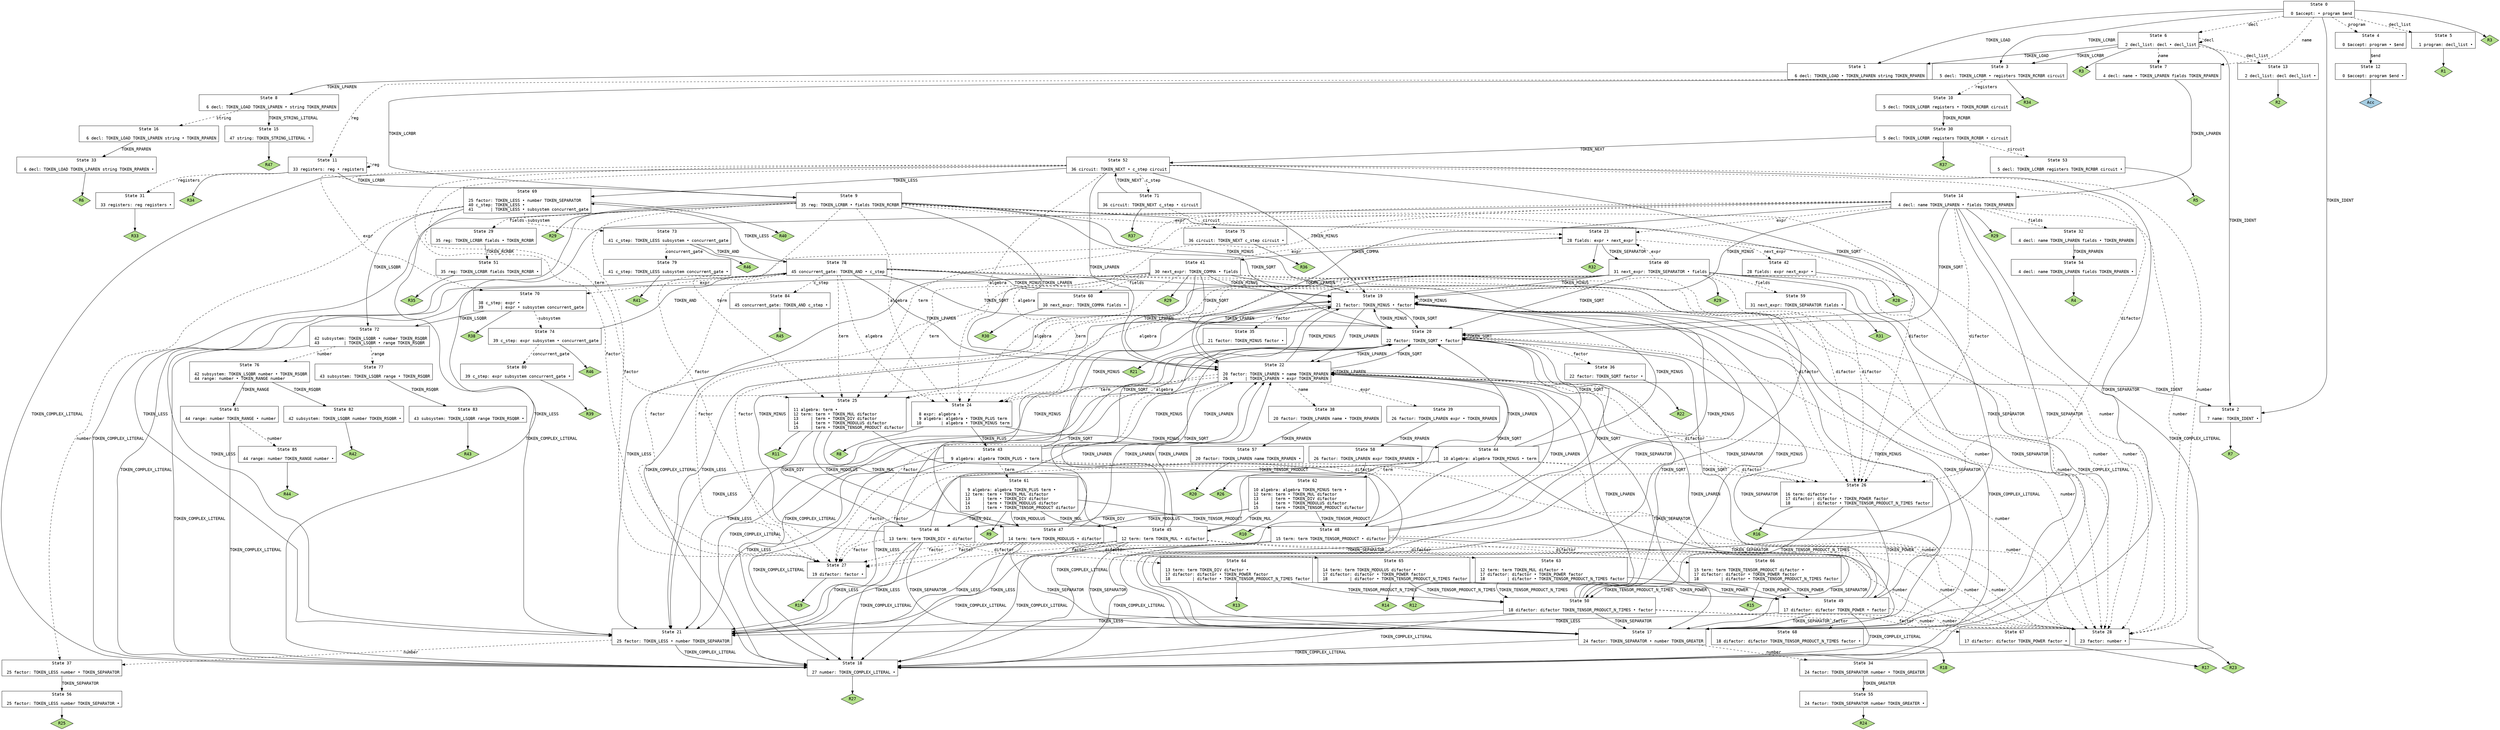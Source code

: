 // Generated by GNU Bison 3.8.2.
// Report bugs to <bug-bison@gnu.org>.
// Home page: <https://www.gnu.org/software/bison/>.

digraph "q_assembly/parser/parser.y"
{
  node [fontname = courier, shape = box, colorscheme = paired6]
  edge [fontname = courier]

  0 [label="State 0\n\l  0 $accept: • program $end\l"]
  0 -> 1 [style=solid label="TOKEN_LOAD"]
  0 -> 2 [style=solid label="TOKEN_IDENT"]
  0 -> 3 [style=solid label="TOKEN_LCRBR"]
  0 -> 4 [style=dashed label="program"]
  0 -> 5 [style=dashed label="decl_list"]
  0 -> 6 [style=dashed label="decl"]
  0 -> 7 [style=dashed label="name"]
  0 -> "0R3" [style=solid]
 "0R3" [label="R3", fillcolor=3, shape=diamond, style=filled]
  1 [label="State 1\n\l  6 decl: TOKEN_LOAD • TOKEN_LPAREN string TOKEN_RPAREN\l"]
  1 -> 8 [style=solid label="TOKEN_LPAREN"]
  2 [label="State 2\n\l  7 name: TOKEN_IDENT •\l"]
  2 -> "2R7" [style=solid]
 "2R7" [label="R7", fillcolor=3, shape=diamond, style=filled]
  3 [label="State 3\n\l  5 decl: TOKEN_LCRBR • registers TOKEN_RCRBR circuit\l"]
  3 -> 9 [style=solid label="TOKEN_LCRBR"]
  3 -> 10 [style=dashed label="registers"]
  3 -> 11 [style=dashed label="reg"]
  3 -> "3R34" [style=solid]
 "3R34" [label="R34", fillcolor=3, shape=diamond, style=filled]
  4 [label="State 4\n\l  0 $accept: program • $end\l"]
  4 -> 12 [style=solid label="$end"]
  5 [label="State 5\n\l  1 program: decl_list •\l"]
  5 -> "5R1" [style=solid]
 "5R1" [label="R1", fillcolor=3, shape=diamond, style=filled]
  6 [label="State 6\n\l  2 decl_list: decl • decl_list\l"]
  6 -> 1 [style=solid label="TOKEN_LOAD"]
  6 -> 2 [style=solid label="TOKEN_IDENT"]
  6 -> 3 [style=solid label="TOKEN_LCRBR"]
  6 -> 13 [style=dashed label="decl_list"]
  6 -> 6 [style=dashed label="decl"]
  6 -> 7 [style=dashed label="name"]
  6 -> "6R3" [style=solid]
 "6R3" [label="R3", fillcolor=3, shape=diamond, style=filled]
  7 [label="State 7\n\l  4 decl: name • TOKEN_LPAREN fields TOKEN_RPAREN\l"]
  7 -> 14 [style=solid label="TOKEN_LPAREN"]
  8 [label="State 8\n\l  6 decl: TOKEN_LOAD TOKEN_LPAREN • string TOKEN_RPAREN\l"]
  8 -> 15 [style=solid label="TOKEN_STRING_LITERAL"]
  8 -> 16 [style=dashed label="string"]
  9 [label="State 9\n\l 35 reg: TOKEN_LCRBR • fields TOKEN_RCRBR\l"]
  9 -> 17 [style=solid label="TOKEN_SEPARATOR"]
  9 -> 18 [style=solid label="TOKEN_COMPLEX_LITERAL"]
  9 -> 19 [style=solid label="TOKEN_MINUS"]
  9 -> 20 [style=solid label="TOKEN_SQRT"]
  9 -> 21 [style=solid label="TOKEN_LESS"]
  9 -> 22 [style=solid label="TOKEN_LPAREN"]
  9 -> 23 [style=dashed label="expr"]
  9 -> 24 [style=dashed label="algebra"]
  9 -> 25 [style=dashed label="term"]
  9 -> 26 [style=dashed label="difactor"]
  9 -> 27 [style=dashed label="factor"]
  9 -> 28 [style=dashed label="number"]
  9 -> 29 [style=dashed label="fields"]
  9 -> "9R29" [style=solid]
 "9R29" [label="R29", fillcolor=3, shape=diamond, style=filled]
  10 [label="State 10\n\l  5 decl: TOKEN_LCRBR registers • TOKEN_RCRBR circuit\l"]
  10 -> 30 [style=solid label="TOKEN_RCRBR"]
  11 [label="State 11\n\l 33 registers: reg • registers\l"]
  11 -> 9 [style=solid label="TOKEN_LCRBR"]
  11 -> 31 [style=dashed label="registers"]
  11 -> 11 [style=dashed label="reg"]
  11 -> "11R34" [style=solid]
 "11R34" [label="R34", fillcolor=3, shape=diamond, style=filled]
  12 [label="State 12\n\l  0 $accept: program $end •\l"]
  12 -> "12R0" [style=solid]
 "12R0" [label="Acc", fillcolor=1, shape=diamond, style=filled]
  13 [label="State 13\n\l  2 decl_list: decl decl_list •\l"]
  13 -> "13R2" [style=solid]
 "13R2" [label="R2", fillcolor=3, shape=diamond, style=filled]
  14 [label="State 14\n\l  4 decl: name TOKEN_LPAREN • fields TOKEN_RPAREN\l"]
  14 -> 17 [style=solid label="TOKEN_SEPARATOR"]
  14 -> 18 [style=solid label="TOKEN_COMPLEX_LITERAL"]
  14 -> 19 [style=solid label="TOKEN_MINUS"]
  14 -> 20 [style=solid label="TOKEN_SQRT"]
  14 -> 21 [style=solid label="TOKEN_LESS"]
  14 -> 22 [style=solid label="TOKEN_LPAREN"]
  14 -> 23 [style=dashed label="expr"]
  14 -> 24 [style=dashed label="algebra"]
  14 -> 25 [style=dashed label="term"]
  14 -> 26 [style=dashed label="difactor"]
  14 -> 27 [style=dashed label="factor"]
  14 -> 28 [style=dashed label="number"]
  14 -> 32 [style=dashed label="fields"]
  14 -> "14R29" [style=solid]
 "14R29" [label="R29", fillcolor=3, shape=diamond, style=filled]
  15 [label="State 15\n\l 47 string: TOKEN_STRING_LITERAL •\l"]
  15 -> "15R47" [style=solid]
 "15R47" [label="R47", fillcolor=3, shape=diamond, style=filled]
  16 [label="State 16\n\l  6 decl: TOKEN_LOAD TOKEN_LPAREN string • TOKEN_RPAREN\l"]
  16 -> 33 [style=solid label="TOKEN_RPAREN"]
  17 [label="State 17\n\l 24 factor: TOKEN_SEPARATOR • number TOKEN_GREATER\l"]
  17 -> 18 [style=solid label="TOKEN_COMPLEX_LITERAL"]
  17 -> 34 [style=dashed label="number"]
  18 [label="State 18\n\l 27 number: TOKEN_COMPLEX_LITERAL •\l"]
  18 -> "18R27" [style=solid]
 "18R27" [label="R27", fillcolor=3, shape=diamond, style=filled]
  19 [label="State 19\n\l 21 factor: TOKEN_MINUS • factor\l"]
  19 -> 17 [style=solid label="TOKEN_SEPARATOR"]
  19 -> 18 [style=solid label="TOKEN_COMPLEX_LITERAL"]
  19 -> 19 [style=solid label="TOKEN_MINUS"]
  19 -> 20 [style=solid label="TOKEN_SQRT"]
  19 -> 21 [style=solid label="TOKEN_LESS"]
  19 -> 22 [style=solid label="TOKEN_LPAREN"]
  19 -> 35 [style=dashed label="factor"]
  19 -> 28 [style=dashed label="number"]
  20 [label="State 20\n\l 22 factor: TOKEN_SQRT • factor\l"]
  20 -> 17 [style=solid label="TOKEN_SEPARATOR"]
  20 -> 18 [style=solid label="TOKEN_COMPLEX_LITERAL"]
  20 -> 19 [style=solid label="TOKEN_MINUS"]
  20 -> 20 [style=solid label="TOKEN_SQRT"]
  20 -> 21 [style=solid label="TOKEN_LESS"]
  20 -> 22 [style=solid label="TOKEN_LPAREN"]
  20 -> 36 [style=dashed label="factor"]
  20 -> 28 [style=dashed label="number"]
  21 [label="State 21\n\l 25 factor: TOKEN_LESS • number TOKEN_SEPARATOR\l"]
  21 -> 18 [style=solid label="TOKEN_COMPLEX_LITERAL"]
  21 -> 37 [style=dashed label="number"]
  22 [label="State 22\n\l 20 factor: TOKEN_LPAREN • name TOKEN_RPAREN\l 26       | TOKEN_LPAREN • expr TOKEN_RPAREN\l"]
  22 -> 17 [style=solid label="TOKEN_SEPARATOR"]
  22 -> 18 [style=solid label="TOKEN_COMPLEX_LITERAL"]
  22 -> 2 [style=solid label="TOKEN_IDENT"]
  22 -> 19 [style=solid label="TOKEN_MINUS"]
  22 -> 20 [style=solid label="TOKEN_SQRT"]
  22 -> 21 [style=solid label="TOKEN_LESS"]
  22 -> 22 [style=solid label="TOKEN_LPAREN"]
  22 -> 38 [style=dashed label="name"]
  22 -> 39 [style=dashed label="expr"]
  22 -> 24 [style=dashed label="algebra"]
  22 -> 25 [style=dashed label="term"]
  22 -> 26 [style=dashed label="difactor"]
  22 -> 27 [style=dashed label="factor"]
  22 -> 28 [style=dashed label="number"]
  23 [label="State 23\n\l 28 fields: expr • next_expr\l"]
  23 -> 40 [style=solid label="TOKEN_SEPARATOR"]
  23 -> 41 [style=solid label="TOKEN_COMMA"]
  23 -> 42 [style=dashed label="next_expr"]
  23 -> "23R32" [style=solid]
 "23R32" [label="R32", fillcolor=3, shape=diamond, style=filled]
  24 [label="State 24\n\l  8 expr: algebra •\l  9 algebra: algebra • TOKEN_PLUS term\l 10        | algebra • TOKEN_MINUS term\l"]
  24 -> 43 [style=solid label="TOKEN_PLUS"]
  24 -> 44 [style=solid label="TOKEN_MINUS"]
  24 -> "24R8" [style=solid]
 "24R8" [label="R8", fillcolor=3, shape=diamond, style=filled]
  25 [label="State 25\n\l 11 algebra: term •\l 12 term: term • TOKEN_MUL difactor\l 13     | term • TOKEN_DIV difactor\l 14     | term • TOKEN_MODULUS difactor\l 15     | term • TOKEN_TENSOR_PRODUCT difactor\l"]
  25 -> 45 [style=solid label="TOKEN_MUL"]
  25 -> 46 [style=solid label="TOKEN_DIV"]
  25 -> 47 [style=solid label="TOKEN_MODULUS"]
  25 -> 48 [style=solid label="TOKEN_TENSOR_PRODUCT"]
  25 -> "25R11" [style=solid]
 "25R11" [label="R11", fillcolor=3, shape=diamond, style=filled]
  26 [label="State 26\n\l 16 term: difactor •\l 17 difactor: difactor • TOKEN_POWER factor\l 18         | difactor • TOKEN_TENSOR_PRODUCT_N_TIMES factor\l"]
  26 -> 49 [style=solid label="TOKEN_POWER"]
  26 -> 50 [style=solid label="TOKEN_TENSOR_PRODUCT_N_TIMES"]
  26 -> "26R16" [style=solid]
 "26R16" [label="R16", fillcolor=3, shape=diamond, style=filled]
  27 [label="State 27\n\l 19 difactor: factor •\l"]
  27 -> "27R19" [style=solid]
 "27R19" [label="R19", fillcolor=3, shape=diamond, style=filled]
  28 [label="State 28\n\l 23 factor: number •\l"]
  28 -> "28R23" [style=solid]
 "28R23" [label="R23", fillcolor=3, shape=diamond, style=filled]
  29 [label="State 29\n\l 35 reg: TOKEN_LCRBR fields • TOKEN_RCRBR\l"]
  29 -> 51 [style=solid label="TOKEN_RCRBR"]
  30 [label="State 30\n\l  5 decl: TOKEN_LCRBR registers TOKEN_RCRBR • circuit\l"]
  30 -> 52 [style=solid label="TOKEN_NEXT"]
  30 -> 53 [style=dashed label="circuit"]
  30 -> "30R37" [style=solid]
 "30R37" [label="R37", fillcolor=3, shape=diamond, style=filled]
  31 [label="State 31\n\l 33 registers: reg registers •\l"]
  31 -> "31R33" [style=solid]
 "31R33" [label="R33", fillcolor=3, shape=diamond, style=filled]
  32 [label="State 32\n\l  4 decl: name TOKEN_LPAREN fields • TOKEN_RPAREN\l"]
  32 -> 54 [style=solid label="TOKEN_RPAREN"]
  33 [label="State 33\n\l  6 decl: TOKEN_LOAD TOKEN_LPAREN string TOKEN_RPAREN •\l"]
  33 -> "33R6" [style=solid]
 "33R6" [label="R6", fillcolor=3, shape=diamond, style=filled]
  34 [label="State 34\n\l 24 factor: TOKEN_SEPARATOR number • TOKEN_GREATER\l"]
  34 -> 55 [style=solid label="TOKEN_GREATER"]
  35 [label="State 35\n\l 21 factor: TOKEN_MINUS factor •\l"]
  35 -> "35R21" [style=solid]
 "35R21" [label="R21", fillcolor=3, shape=diamond, style=filled]
  36 [label="State 36\n\l 22 factor: TOKEN_SQRT factor •\l"]
  36 -> "36R22" [style=solid]
 "36R22" [label="R22", fillcolor=3, shape=diamond, style=filled]
  37 [label="State 37\n\l 25 factor: TOKEN_LESS number • TOKEN_SEPARATOR\l"]
  37 -> 56 [style=solid label="TOKEN_SEPARATOR"]
  38 [label="State 38\n\l 20 factor: TOKEN_LPAREN name • TOKEN_RPAREN\l"]
  38 -> 57 [style=solid label="TOKEN_RPAREN"]
  39 [label="State 39\n\l 26 factor: TOKEN_LPAREN expr • TOKEN_RPAREN\l"]
  39 -> 58 [style=solid label="TOKEN_RPAREN"]
  40 [label="State 40\n\l 31 next_expr: TOKEN_SEPARATOR • fields\l"]
  40 -> 17 [style=solid label="TOKEN_SEPARATOR"]
  40 -> 18 [style=solid label="TOKEN_COMPLEX_LITERAL"]
  40 -> 19 [style=solid label="TOKEN_MINUS"]
  40 -> 20 [style=solid label="TOKEN_SQRT"]
  40 -> 21 [style=solid label="TOKEN_LESS"]
  40 -> 22 [style=solid label="TOKEN_LPAREN"]
  40 -> 23 [style=dashed label="expr"]
  40 -> 24 [style=dashed label="algebra"]
  40 -> 25 [style=dashed label="term"]
  40 -> 26 [style=dashed label="difactor"]
  40 -> 27 [style=dashed label="factor"]
  40 -> 28 [style=dashed label="number"]
  40 -> 59 [style=dashed label="fields"]
  40 -> "40R29" [style=solid]
 "40R29" [label="R29", fillcolor=3, shape=diamond, style=filled]
  41 [label="State 41\n\l 30 next_expr: TOKEN_COMMA • fields\l"]
  41 -> 17 [style=solid label="TOKEN_SEPARATOR"]
  41 -> 18 [style=solid label="TOKEN_COMPLEX_LITERAL"]
  41 -> 19 [style=solid label="TOKEN_MINUS"]
  41 -> 20 [style=solid label="TOKEN_SQRT"]
  41 -> 21 [style=solid label="TOKEN_LESS"]
  41 -> 22 [style=solid label="TOKEN_LPAREN"]
  41 -> 23 [style=dashed label="expr"]
  41 -> 24 [style=dashed label="algebra"]
  41 -> 25 [style=dashed label="term"]
  41 -> 26 [style=dashed label="difactor"]
  41 -> 27 [style=dashed label="factor"]
  41 -> 28 [style=dashed label="number"]
  41 -> 60 [style=dashed label="fields"]
  41 -> "41R29" [style=solid]
 "41R29" [label="R29", fillcolor=3, shape=diamond, style=filled]
  42 [label="State 42\n\l 28 fields: expr next_expr •\l"]
  42 -> "42R28" [style=solid]
 "42R28" [label="R28", fillcolor=3, shape=diamond, style=filled]
  43 [label="State 43\n\l  9 algebra: algebra TOKEN_PLUS • term\l"]
  43 -> 17 [style=solid label="TOKEN_SEPARATOR"]
  43 -> 18 [style=solid label="TOKEN_COMPLEX_LITERAL"]
  43 -> 19 [style=solid label="TOKEN_MINUS"]
  43 -> 20 [style=solid label="TOKEN_SQRT"]
  43 -> 21 [style=solid label="TOKEN_LESS"]
  43 -> 22 [style=solid label="TOKEN_LPAREN"]
  43 -> 61 [style=dashed label="term"]
  43 -> 26 [style=dashed label="difactor"]
  43 -> 27 [style=dashed label="factor"]
  43 -> 28 [style=dashed label="number"]
  44 [label="State 44\n\l 10 algebra: algebra TOKEN_MINUS • term\l"]
  44 -> 17 [style=solid label="TOKEN_SEPARATOR"]
  44 -> 18 [style=solid label="TOKEN_COMPLEX_LITERAL"]
  44 -> 19 [style=solid label="TOKEN_MINUS"]
  44 -> 20 [style=solid label="TOKEN_SQRT"]
  44 -> 21 [style=solid label="TOKEN_LESS"]
  44 -> 22 [style=solid label="TOKEN_LPAREN"]
  44 -> 62 [style=dashed label="term"]
  44 -> 26 [style=dashed label="difactor"]
  44 -> 27 [style=dashed label="factor"]
  44 -> 28 [style=dashed label="number"]
  45 [label="State 45\n\l 12 term: term TOKEN_MUL • difactor\l"]
  45 -> 17 [style=solid label="TOKEN_SEPARATOR"]
  45 -> 18 [style=solid label="TOKEN_COMPLEX_LITERAL"]
  45 -> 19 [style=solid label="TOKEN_MINUS"]
  45 -> 20 [style=solid label="TOKEN_SQRT"]
  45 -> 21 [style=solid label="TOKEN_LESS"]
  45 -> 22 [style=solid label="TOKEN_LPAREN"]
  45 -> 63 [style=dashed label="difactor"]
  45 -> 27 [style=dashed label="factor"]
  45 -> 28 [style=dashed label="number"]
  46 [label="State 46\n\l 13 term: term TOKEN_DIV • difactor\l"]
  46 -> 17 [style=solid label="TOKEN_SEPARATOR"]
  46 -> 18 [style=solid label="TOKEN_COMPLEX_LITERAL"]
  46 -> 19 [style=solid label="TOKEN_MINUS"]
  46 -> 20 [style=solid label="TOKEN_SQRT"]
  46 -> 21 [style=solid label="TOKEN_LESS"]
  46 -> 22 [style=solid label="TOKEN_LPAREN"]
  46 -> 64 [style=dashed label="difactor"]
  46 -> 27 [style=dashed label="factor"]
  46 -> 28 [style=dashed label="number"]
  47 [label="State 47\n\l 14 term: term TOKEN_MODULUS • difactor\l"]
  47 -> 17 [style=solid label="TOKEN_SEPARATOR"]
  47 -> 18 [style=solid label="TOKEN_COMPLEX_LITERAL"]
  47 -> 19 [style=solid label="TOKEN_MINUS"]
  47 -> 20 [style=solid label="TOKEN_SQRT"]
  47 -> 21 [style=solid label="TOKEN_LESS"]
  47 -> 22 [style=solid label="TOKEN_LPAREN"]
  47 -> 65 [style=dashed label="difactor"]
  47 -> 27 [style=dashed label="factor"]
  47 -> 28 [style=dashed label="number"]
  48 [label="State 48\n\l 15 term: term TOKEN_TENSOR_PRODUCT • difactor\l"]
  48 -> 17 [style=solid label="TOKEN_SEPARATOR"]
  48 -> 18 [style=solid label="TOKEN_COMPLEX_LITERAL"]
  48 -> 19 [style=solid label="TOKEN_MINUS"]
  48 -> 20 [style=solid label="TOKEN_SQRT"]
  48 -> 21 [style=solid label="TOKEN_LESS"]
  48 -> 22 [style=solid label="TOKEN_LPAREN"]
  48 -> 66 [style=dashed label="difactor"]
  48 -> 27 [style=dashed label="factor"]
  48 -> 28 [style=dashed label="number"]
  49 [label="State 49\n\l 17 difactor: difactor TOKEN_POWER • factor\l"]
  49 -> 17 [style=solid label="TOKEN_SEPARATOR"]
  49 -> 18 [style=solid label="TOKEN_COMPLEX_LITERAL"]
  49 -> 19 [style=solid label="TOKEN_MINUS"]
  49 -> 20 [style=solid label="TOKEN_SQRT"]
  49 -> 21 [style=solid label="TOKEN_LESS"]
  49 -> 22 [style=solid label="TOKEN_LPAREN"]
  49 -> 67 [style=dashed label="factor"]
  49 -> 28 [style=dashed label="number"]
  50 [label="State 50\n\l 18 difactor: difactor TOKEN_TENSOR_PRODUCT_N_TIMES • factor\l"]
  50 -> 17 [style=solid label="TOKEN_SEPARATOR"]
  50 -> 18 [style=solid label="TOKEN_COMPLEX_LITERAL"]
  50 -> 19 [style=solid label="TOKEN_MINUS"]
  50 -> 20 [style=solid label="TOKEN_SQRT"]
  50 -> 21 [style=solid label="TOKEN_LESS"]
  50 -> 22 [style=solid label="TOKEN_LPAREN"]
  50 -> 68 [style=dashed label="factor"]
  50 -> 28 [style=dashed label="number"]
  51 [label="State 51\n\l 35 reg: TOKEN_LCRBR fields TOKEN_RCRBR •\l"]
  51 -> "51R35" [style=solid]
 "51R35" [label="R35", fillcolor=3, shape=diamond, style=filled]
  52 [label="State 52\n\l 36 circuit: TOKEN_NEXT • c_step circuit\l"]
  52 -> 17 [style=solid label="TOKEN_SEPARATOR"]
  52 -> 18 [style=solid label="TOKEN_COMPLEX_LITERAL"]
  52 -> 19 [style=solid label="TOKEN_MINUS"]
  52 -> 20 [style=solid label="TOKEN_SQRT"]
  52 -> 69 [style=solid label="TOKEN_LESS"]
  52 -> 22 [style=solid label="TOKEN_LPAREN"]
  52 -> 70 [style=dashed label="expr"]
  52 -> 24 [style=dashed label="algebra"]
  52 -> 25 [style=dashed label="term"]
  52 -> 26 [style=dashed label="difactor"]
  52 -> 27 [style=dashed label="factor"]
  52 -> 28 [style=dashed label="number"]
  52 -> 71 [style=dashed label="c_step"]
  53 [label="State 53\n\l  5 decl: TOKEN_LCRBR registers TOKEN_RCRBR circuit •\l"]
  53 -> "53R5" [style=solid]
 "53R5" [label="R5", fillcolor=3, shape=diamond, style=filled]
  54 [label="State 54\n\l  4 decl: name TOKEN_LPAREN fields TOKEN_RPAREN •\l"]
  54 -> "54R4" [style=solid]
 "54R4" [label="R4", fillcolor=3, shape=diamond, style=filled]
  55 [label="State 55\n\l 24 factor: TOKEN_SEPARATOR number TOKEN_GREATER •\l"]
  55 -> "55R24" [style=solid]
 "55R24" [label="R24", fillcolor=3, shape=diamond, style=filled]
  56 [label="State 56\n\l 25 factor: TOKEN_LESS number TOKEN_SEPARATOR •\l"]
  56 -> "56R25" [style=solid]
 "56R25" [label="R25", fillcolor=3, shape=diamond, style=filled]
  57 [label="State 57\n\l 20 factor: TOKEN_LPAREN name TOKEN_RPAREN •\l"]
  57 -> "57R20" [style=solid]
 "57R20" [label="R20", fillcolor=3, shape=diamond, style=filled]
  58 [label="State 58\n\l 26 factor: TOKEN_LPAREN expr TOKEN_RPAREN •\l"]
  58 -> "58R26" [style=solid]
 "58R26" [label="R26", fillcolor=3, shape=diamond, style=filled]
  59 [label="State 59\n\l 31 next_expr: TOKEN_SEPARATOR fields •\l"]
  59 -> "59R31" [style=solid]
 "59R31" [label="R31", fillcolor=3, shape=diamond, style=filled]
  60 [label="State 60\n\l 30 next_expr: TOKEN_COMMA fields •\l"]
  60 -> "60R30" [style=solid]
 "60R30" [label="R30", fillcolor=3, shape=diamond, style=filled]
  61 [label="State 61\n\l  9 algebra: algebra TOKEN_PLUS term •\l 12 term: term • TOKEN_MUL difactor\l 13     | term • TOKEN_DIV difactor\l 14     | term • TOKEN_MODULUS difactor\l 15     | term • TOKEN_TENSOR_PRODUCT difactor\l"]
  61 -> 45 [style=solid label="TOKEN_MUL"]
  61 -> 46 [style=solid label="TOKEN_DIV"]
  61 -> 47 [style=solid label="TOKEN_MODULUS"]
  61 -> 48 [style=solid label="TOKEN_TENSOR_PRODUCT"]
  61 -> "61R9" [style=solid]
 "61R9" [label="R9", fillcolor=3, shape=diamond, style=filled]
  62 [label="State 62\n\l 10 algebra: algebra TOKEN_MINUS term •\l 12 term: term • TOKEN_MUL difactor\l 13     | term • TOKEN_DIV difactor\l 14     | term • TOKEN_MODULUS difactor\l 15     | term • TOKEN_TENSOR_PRODUCT difactor\l"]
  62 -> 45 [style=solid label="TOKEN_MUL"]
  62 -> 46 [style=solid label="TOKEN_DIV"]
  62 -> 47 [style=solid label="TOKEN_MODULUS"]
  62 -> 48 [style=solid label="TOKEN_TENSOR_PRODUCT"]
  62 -> "62R10" [style=solid]
 "62R10" [label="R10", fillcolor=3, shape=diamond, style=filled]
  63 [label="State 63\n\l 12 term: term TOKEN_MUL difactor •\l 17 difactor: difactor • TOKEN_POWER factor\l 18         | difactor • TOKEN_TENSOR_PRODUCT_N_TIMES factor\l"]
  63 -> 49 [style=solid label="TOKEN_POWER"]
  63 -> 50 [style=solid label="TOKEN_TENSOR_PRODUCT_N_TIMES"]
  63 -> "63R12" [style=solid]
 "63R12" [label="R12", fillcolor=3, shape=diamond, style=filled]
  64 [label="State 64\n\l 13 term: term TOKEN_DIV difactor •\l 17 difactor: difactor • TOKEN_POWER factor\l 18         | difactor • TOKEN_TENSOR_PRODUCT_N_TIMES factor\l"]
  64 -> 49 [style=solid label="TOKEN_POWER"]
  64 -> 50 [style=solid label="TOKEN_TENSOR_PRODUCT_N_TIMES"]
  64 -> "64R13" [style=solid]
 "64R13" [label="R13", fillcolor=3, shape=diamond, style=filled]
  65 [label="State 65\n\l 14 term: term TOKEN_MODULUS difactor •\l 17 difactor: difactor • TOKEN_POWER factor\l 18         | difactor • TOKEN_TENSOR_PRODUCT_N_TIMES factor\l"]
  65 -> 49 [style=solid label="TOKEN_POWER"]
  65 -> 50 [style=solid label="TOKEN_TENSOR_PRODUCT_N_TIMES"]
  65 -> "65R14" [style=solid]
 "65R14" [label="R14", fillcolor=3, shape=diamond, style=filled]
  66 [label="State 66\n\l 15 term: term TOKEN_TENSOR_PRODUCT difactor •\l 17 difactor: difactor • TOKEN_POWER factor\l 18         | difactor • TOKEN_TENSOR_PRODUCT_N_TIMES factor\l"]
  66 -> 49 [style=solid label="TOKEN_POWER"]
  66 -> 50 [style=solid label="TOKEN_TENSOR_PRODUCT_N_TIMES"]
  66 -> "66R15" [style=solid]
 "66R15" [label="R15", fillcolor=3, shape=diamond, style=filled]
  67 [label="State 67\n\l 17 difactor: difactor TOKEN_POWER factor •\l"]
  67 -> "67R17" [style=solid]
 "67R17" [label="R17", fillcolor=3, shape=diamond, style=filled]
  68 [label="State 68\n\l 18 difactor: difactor TOKEN_TENSOR_PRODUCT_N_TIMES factor •\l"]
  68 -> "68R18" [style=solid]
 "68R18" [label="R18", fillcolor=3, shape=diamond, style=filled]
  69 [label="State 69\n\l 25 factor: TOKEN_LESS • number TOKEN_SEPARATOR\l 40 c_step: TOKEN_LESS •\l 41       | TOKEN_LESS • subsystem concurrent_gate\l"]
  69 -> 18 [style=solid label="TOKEN_COMPLEX_LITERAL"]
  69 -> 72 [style=solid label="TOKEN_LSQBR"]
  69 -> 37 [style=dashed label="number"]
  69 -> 73 [style=dashed label="subsystem"]
  69 -> "69R40" [style=solid]
 "69R40" [label="R40", fillcolor=3, shape=diamond, style=filled]
  70 [label="State 70\n\l 38 c_step: expr •\l 39       | expr • subsystem concurrent_gate\l"]
  70 -> 72 [style=solid label="TOKEN_LSQBR"]
  70 -> 74 [style=dashed label="subsystem"]
  70 -> "70R38" [style=solid]
 "70R38" [label="R38", fillcolor=3, shape=diamond, style=filled]
  71 [label="State 71\n\l 36 circuit: TOKEN_NEXT c_step • circuit\l"]
  71 -> 52 [style=solid label="TOKEN_NEXT"]
  71 -> 75 [style=dashed label="circuit"]
  71 -> "71R37" [style=solid]
 "71R37" [label="R37", fillcolor=3, shape=diamond, style=filled]
  72 [label="State 72\n\l 42 subsystem: TOKEN_LSQBR • number TOKEN_RSQBR\l 43          | TOKEN_LSQBR • range TOKEN_RSQBR\l"]
  72 -> 18 [style=solid label="TOKEN_COMPLEX_LITERAL"]
  72 -> 76 [style=dashed label="number"]
  72 -> 77 [style=dashed label="range"]
  73 [label="State 73\n\l 41 c_step: TOKEN_LESS subsystem • concurrent_gate\l"]
  73 -> 78 [style=solid label="TOKEN_AND"]
  73 -> 79 [style=dashed label="concurrent_gate"]
  73 -> "73R46" [style=solid]
 "73R46" [label="R46", fillcolor=3, shape=diamond, style=filled]
  74 [label="State 74\n\l 39 c_step: expr subsystem • concurrent_gate\l"]
  74 -> 78 [style=solid label="TOKEN_AND"]
  74 -> 80 [style=dashed label="concurrent_gate"]
  74 -> "74R46" [style=solid]
 "74R46" [label="R46", fillcolor=3, shape=diamond, style=filled]
  75 [label="State 75\n\l 36 circuit: TOKEN_NEXT c_step circuit •\l"]
  75 -> "75R36" [style=solid]
 "75R36" [label="R36", fillcolor=3, shape=diamond, style=filled]
  76 [label="State 76\n\l 42 subsystem: TOKEN_LSQBR number • TOKEN_RSQBR\l 44 range: number • TOKEN_RANGE number\l"]
  76 -> 81 [style=solid label="TOKEN_RANGE"]
  76 -> 82 [style=solid label="TOKEN_RSQBR"]
  77 [label="State 77\n\l 43 subsystem: TOKEN_LSQBR range • TOKEN_RSQBR\l"]
  77 -> 83 [style=solid label="TOKEN_RSQBR"]
  78 [label="State 78\n\l 45 concurrent_gate: TOKEN_AND • c_step\l"]
  78 -> 17 [style=solid label="TOKEN_SEPARATOR"]
  78 -> 18 [style=solid label="TOKEN_COMPLEX_LITERAL"]
  78 -> 19 [style=solid label="TOKEN_MINUS"]
  78 -> 20 [style=solid label="TOKEN_SQRT"]
  78 -> 69 [style=solid label="TOKEN_LESS"]
  78 -> 22 [style=solid label="TOKEN_LPAREN"]
  78 -> 70 [style=dashed label="expr"]
  78 -> 24 [style=dashed label="algebra"]
  78 -> 25 [style=dashed label="term"]
  78 -> 26 [style=dashed label="difactor"]
  78 -> 27 [style=dashed label="factor"]
  78 -> 28 [style=dashed label="number"]
  78 -> 84 [style=dashed label="c_step"]
  79 [label="State 79\n\l 41 c_step: TOKEN_LESS subsystem concurrent_gate •\l"]
  79 -> "79R41" [style=solid]
 "79R41" [label="R41", fillcolor=3, shape=diamond, style=filled]
  80 [label="State 80\n\l 39 c_step: expr subsystem concurrent_gate •\l"]
  80 -> "80R39" [style=solid]
 "80R39" [label="R39", fillcolor=3, shape=diamond, style=filled]
  81 [label="State 81\n\l 44 range: number TOKEN_RANGE • number\l"]
  81 -> 18 [style=solid label="TOKEN_COMPLEX_LITERAL"]
  81 -> 85 [style=dashed label="number"]
  82 [label="State 82\n\l 42 subsystem: TOKEN_LSQBR number TOKEN_RSQBR •\l"]
  82 -> "82R42" [style=solid]
 "82R42" [label="R42", fillcolor=3, shape=diamond, style=filled]
  83 [label="State 83\n\l 43 subsystem: TOKEN_LSQBR range TOKEN_RSQBR •\l"]
  83 -> "83R43" [style=solid]
 "83R43" [label="R43", fillcolor=3, shape=diamond, style=filled]
  84 [label="State 84\n\l 45 concurrent_gate: TOKEN_AND c_step •\l"]
  84 -> "84R45" [style=solid]
 "84R45" [label="R45", fillcolor=3, shape=diamond, style=filled]
  85 [label="State 85\n\l 44 range: number TOKEN_RANGE number •\l"]
  85 -> "85R44" [style=solid]
 "85R44" [label="R44", fillcolor=3, shape=diamond, style=filled]
}

